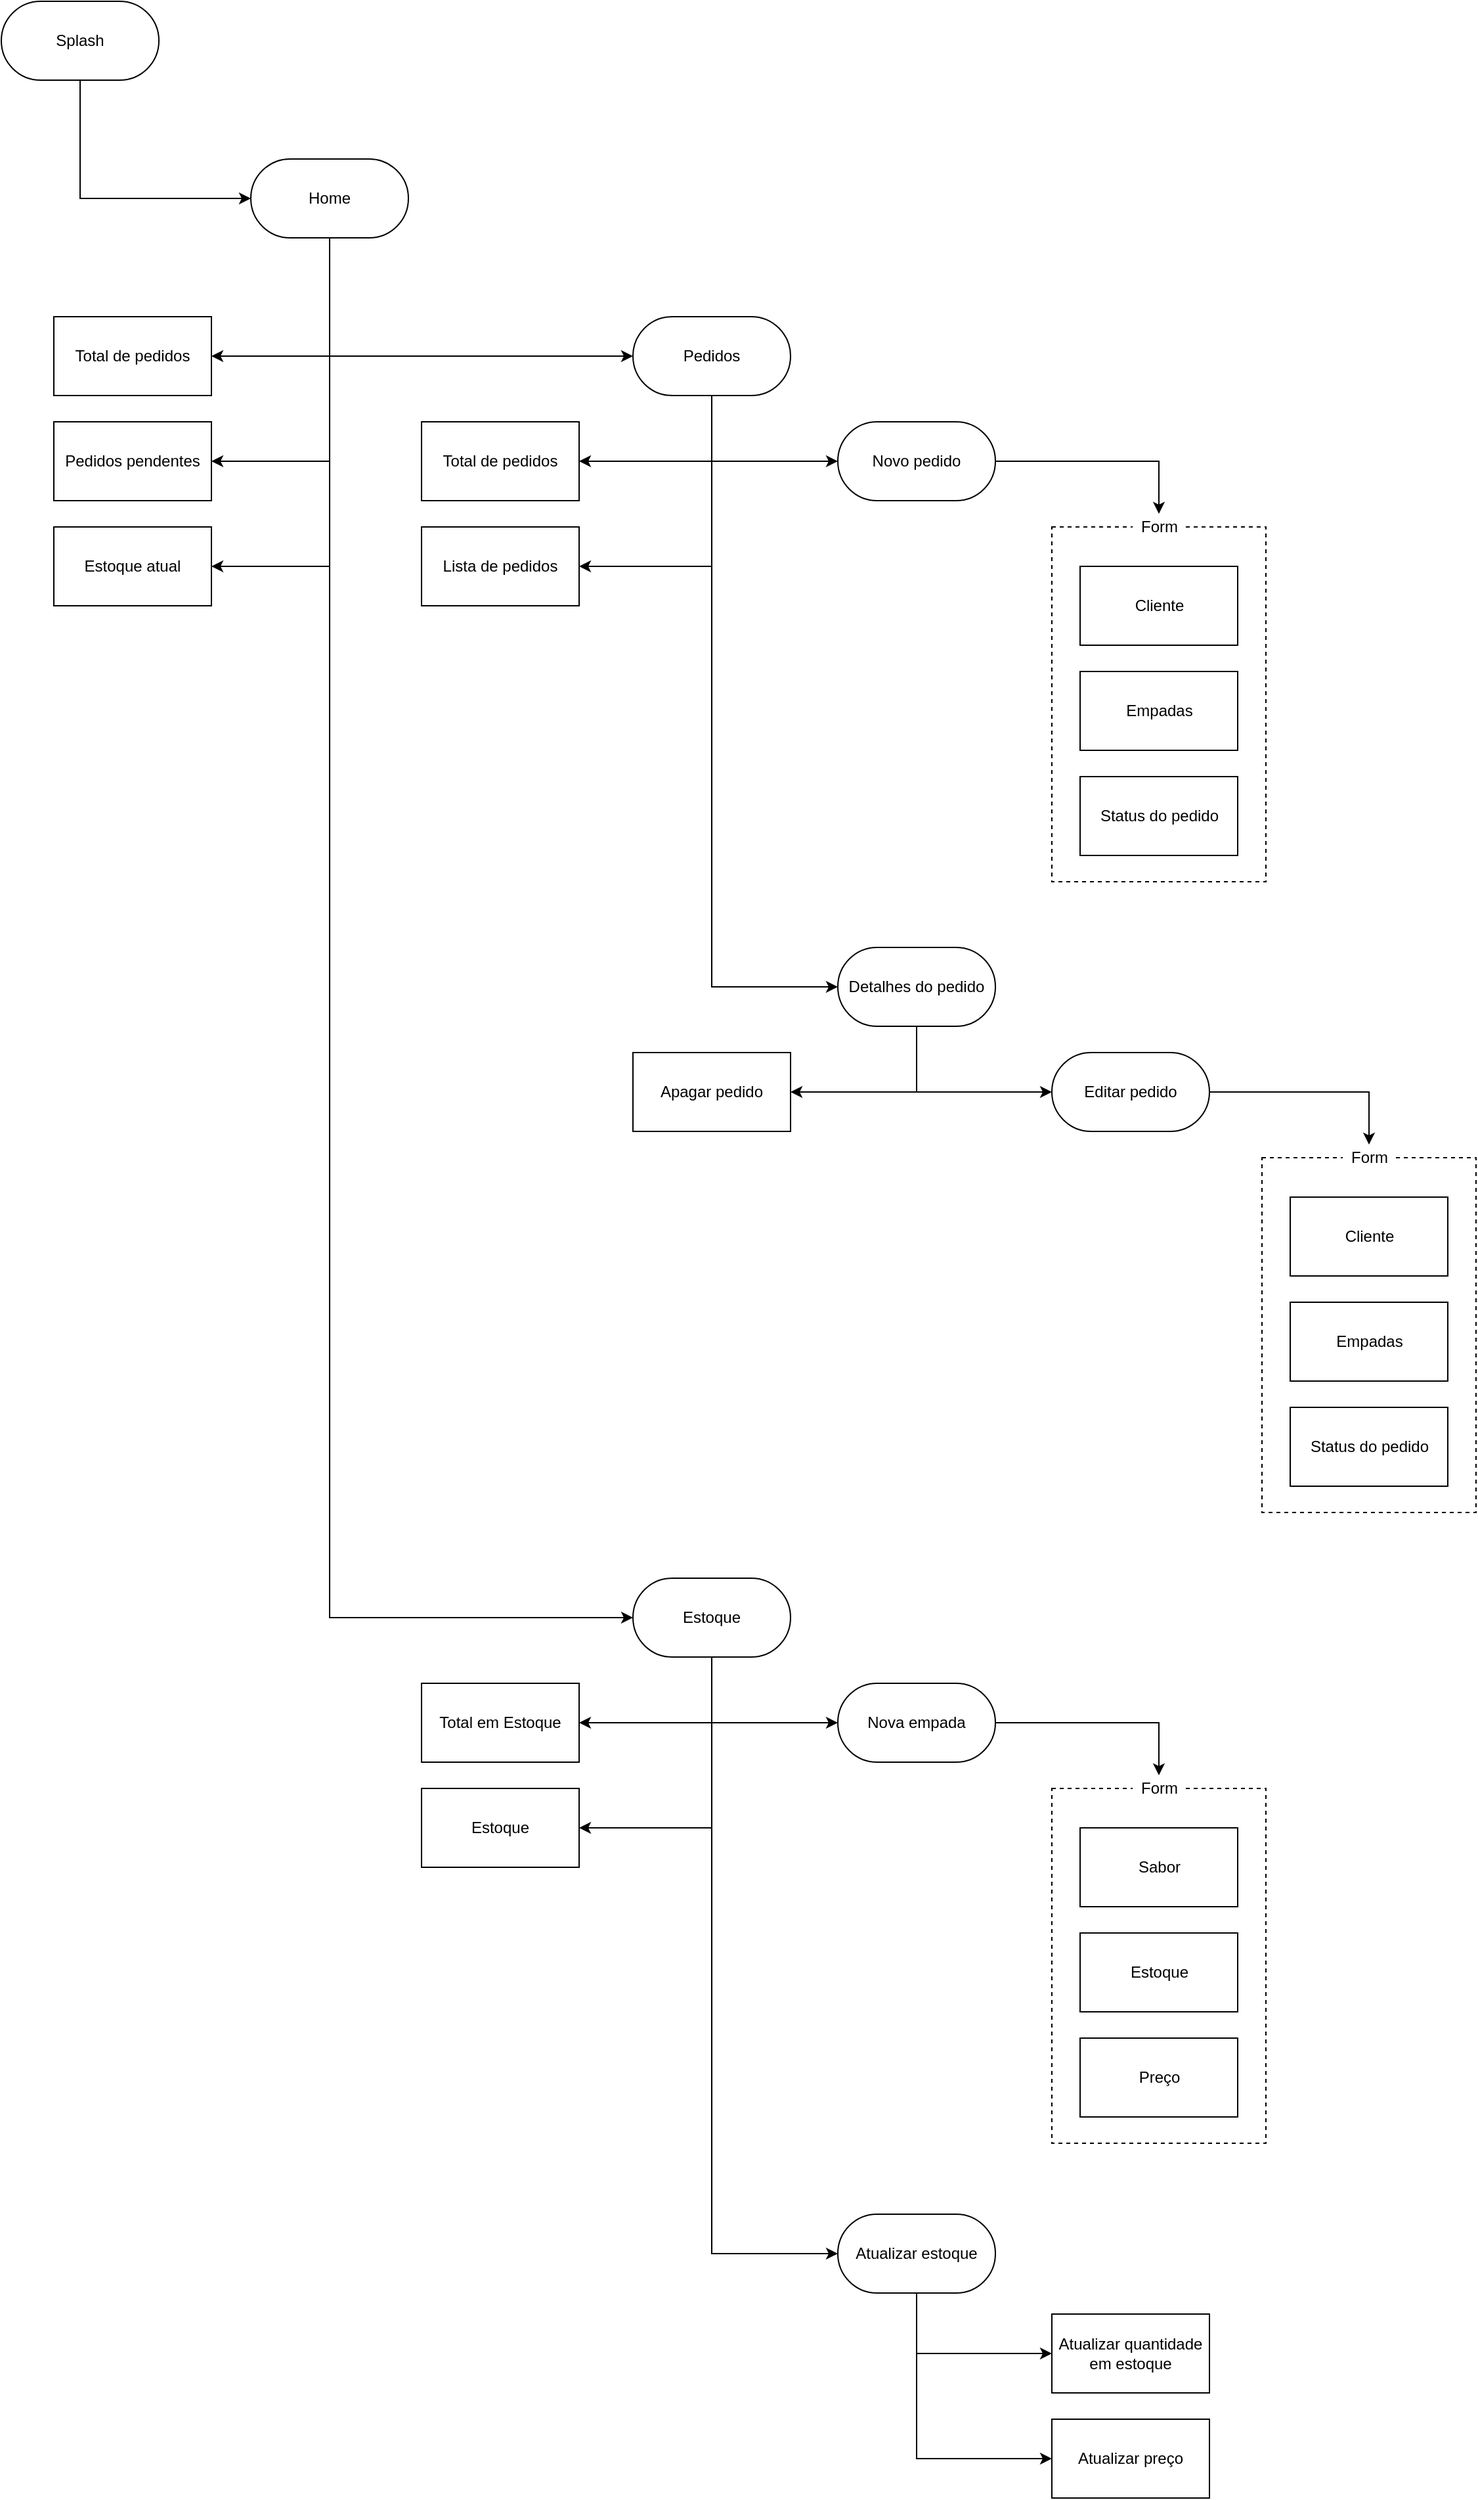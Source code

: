 <mxfile version="14.0.1" type="device"><diagram id="so1IybfpCPnAS40aMz28" name="Arquitetura_App"><mxGraphModel dx="4063" dy="2177" grid="1" gridSize="10" guides="1" tooltips="1" connect="1" arrows="1" fold="1" page="1" pageScale="1" pageWidth="827" pageHeight="1169" math="0" shadow="0"><root><mxCell id="0"/><mxCell id="1" parent="0"/><mxCell id="K0-hGk7lmoR5YiIHZcIj-31" value="" style="rounded=0;whiteSpace=wrap;html=1;dashed=1;fillColor=none;" vertex="1" parent="1"><mxGeometry x="840" y="440" width="163" height="270" as="geometry"/></mxCell><mxCell id="K0-hGk7lmoR5YiIHZcIj-10" style="edgeStyle=orthogonalEdgeStyle;rounded=0;orthogonalLoop=1;jettySize=auto;html=1;entryX=0;entryY=0.5;entryDx=0;entryDy=0;" edge="1" parent="1" source="K0-hGk7lmoR5YiIHZcIj-1" target="K0-hGk7lmoR5YiIHZcIj-2"><mxGeometry relative="1" as="geometry"><Array as="points"><mxPoint x="100" y="190"/></Array></mxGeometry></mxCell><mxCell id="K0-hGk7lmoR5YiIHZcIj-1" value="Splash" style="rounded=1;whiteSpace=wrap;html=1;arcSize=50;" vertex="1" parent="1"><mxGeometry x="40" y="40" width="120" height="60" as="geometry"/></mxCell><mxCell id="K0-hGk7lmoR5YiIHZcIj-16" style="edgeStyle=orthogonalEdgeStyle;rounded=0;orthogonalLoop=1;jettySize=auto;html=1;entryX=0;entryY=0.5;entryDx=0;entryDy=0;" edge="1" parent="1" source="K0-hGk7lmoR5YiIHZcIj-2" target="K0-hGk7lmoR5YiIHZcIj-3"><mxGeometry relative="1" as="geometry"><Array as="points"><mxPoint x="290" y="310"/></Array></mxGeometry></mxCell><mxCell id="K0-hGk7lmoR5YiIHZcIj-18" style="edgeStyle=orthogonalEdgeStyle;rounded=0;orthogonalLoop=1;jettySize=auto;html=1;entryX=1;entryY=0.5;entryDx=0;entryDy=0;" edge="1" parent="1" source="K0-hGk7lmoR5YiIHZcIj-2" target="K0-hGk7lmoR5YiIHZcIj-15"><mxGeometry relative="1" as="geometry"><Array as="points"><mxPoint x="290" y="310"/></Array></mxGeometry></mxCell><mxCell id="K0-hGk7lmoR5YiIHZcIj-20" style="edgeStyle=orthogonalEdgeStyle;rounded=0;orthogonalLoop=1;jettySize=auto;html=1;entryX=1;entryY=0.5;entryDx=0;entryDy=0;" edge="1" parent="1" source="K0-hGk7lmoR5YiIHZcIj-2" target="K0-hGk7lmoR5YiIHZcIj-19"><mxGeometry relative="1" as="geometry"><Array as="points"><mxPoint x="290" y="390"/></Array></mxGeometry></mxCell><mxCell id="K0-hGk7lmoR5YiIHZcIj-23" style="edgeStyle=orthogonalEdgeStyle;rounded=0;orthogonalLoop=1;jettySize=auto;html=1;entryX=1;entryY=0.5;entryDx=0;entryDy=0;" edge="1" parent="1" source="K0-hGk7lmoR5YiIHZcIj-2" target="K0-hGk7lmoR5YiIHZcIj-22"><mxGeometry relative="1" as="geometry"><Array as="points"><mxPoint x="290" y="470"/></Array></mxGeometry></mxCell><mxCell id="K0-hGk7lmoR5YiIHZcIj-47" style="edgeStyle=orthogonalEdgeStyle;rounded=0;orthogonalLoop=1;jettySize=auto;html=1;entryX=0;entryY=0.5;entryDx=0;entryDy=0;" edge="1" parent="1" source="K0-hGk7lmoR5YiIHZcIj-2" target="K0-hGk7lmoR5YiIHZcIj-7"><mxGeometry relative="1" as="geometry"><Array as="points"><mxPoint x="290" y="1270"/></Array></mxGeometry></mxCell><mxCell id="K0-hGk7lmoR5YiIHZcIj-2" value="Home" style="rounded=1;whiteSpace=wrap;html=1;arcSize=50;" vertex="1" parent="1"><mxGeometry x="230" y="160" width="120" height="60" as="geometry"/></mxCell><mxCell id="K0-hGk7lmoR5YiIHZcIj-12" style="edgeStyle=orthogonalEdgeStyle;rounded=0;orthogonalLoop=1;jettySize=auto;html=1;entryX=0;entryY=0.5;entryDx=0;entryDy=0;" edge="1" parent="1" source="K0-hGk7lmoR5YiIHZcIj-3" target="K0-hGk7lmoR5YiIHZcIj-4"><mxGeometry relative="1" as="geometry"><Array as="points"><mxPoint x="581" y="390"/></Array></mxGeometry></mxCell><mxCell id="K0-hGk7lmoR5YiIHZcIj-13" style="edgeStyle=orthogonalEdgeStyle;rounded=0;orthogonalLoop=1;jettySize=auto;html=1;entryX=0;entryY=0.5;entryDx=0;entryDy=0;" edge="1" parent="1" source="K0-hGk7lmoR5YiIHZcIj-3" target="K0-hGk7lmoR5YiIHZcIj-5"><mxGeometry relative="1" as="geometry"><Array as="points"><mxPoint x="581" y="790"/></Array></mxGeometry></mxCell><mxCell id="K0-hGk7lmoR5YiIHZcIj-25" style="edgeStyle=orthogonalEdgeStyle;rounded=0;orthogonalLoop=1;jettySize=auto;html=1;entryX=1;entryY=0.5;entryDx=0;entryDy=0;" edge="1" parent="1" source="K0-hGk7lmoR5YiIHZcIj-3" target="K0-hGk7lmoR5YiIHZcIj-24"><mxGeometry relative="1" as="geometry"><Array as="points"><mxPoint x="581" y="390"/></Array></mxGeometry></mxCell><mxCell id="K0-hGk7lmoR5YiIHZcIj-27" style="edgeStyle=orthogonalEdgeStyle;rounded=0;orthogonalLoop=1;jettySize=auto;html=1;entryX=1;entryY=0.5;entryDx=0;entryDy=0;" edge="1" parent="1" source="K0-hGk7lmoR5YiIHZcIj-3" target="K0-hGk7lmoR5YiIHZcIj-26"><mxGeometry relative="1" as="geometry"><Array as="points"><mxPoint x="581" y="470"/></Array></mxGeometry></mxCell><mxCell id="K0-hGk7lmoR5YiIHZcIj-3" value="Pedidos" style="rounded=1;whiteSpace=wrap;html=1;arcSize=50;" vertex="1" parent="1"><mxGeometry x="521" y="280" width="120" height="60" as="geometry"/></mxCell><mxCell id="K0-hGk7lmoR5YiIHZcIj-33" style="edgeStyle=orthogonalEdgeStyle;rounded=0;orthogonalLoop=1;jettySize=auto;html=1;" edge="1" parent="1" source="K0-hGk7lmoR5YiIHZcIj-4" target="K0-hGk7lmoR5YiIHZcIj-32"><mxGeometry relative="1" as="geometry"/></mxCell><mxCell id="K0-hGk7lmoR5YiIHZcIj-4" value="Novo pedido" style="rounded=1;whiteSpace=wrap;html=1;arcSize=50;" vertex="1" parent="1"><mxGeometry x="677" y="360" width="120" height="60" as="geometry"/></mxCell><mxCell id="K0-hGk7lmoR5YiIHZcIj-37" style="edgeStyle=orthogonalEdgeStyle;rounded=0;orthogonalLoop=1;jettySize=auto;html=1;entryX=0;entryY=0.5;entryDx=0;entryDy=0;" edge="1" parent="1" source="K0-hGk7lmoR5YiIHZcIj-5" target="K0-hGk7lmoR5YiIHZcIj-35"><mxGeometry relative="1" as="geometry"><Array as="points"><mxPoint x="737" y="870"/></Array></mxGeometry></mxCell><mxCell id="K0-hGk7lmoR5YiIHZcIj-40" style="edgeStyle=orthogonalEdgeStyle;rounded=0;orthogonalLoop=1;jettySize=auto;html=1;entryX=1;entryY=0.5;entryDx=0;entryDy=0;" edge="1" parent="1" source="K0-hGk7lmoR5YiIHZcIj-5" target="K0-hGk7lmoR5YiIHZcIj-34"><mxGeometry relative="1" as="geometry"><Array as="points"><mxPoint x="737" y="870"/></Array></mxGeometry></mxCell><mxCell id="K0-hGk7lmoR5YiIHZcIj-5" value="Detalhes do pedido" style="rounded=1;whiteSpace=wrap;html=1;arcSize=50;" vertex="1" parent="1"><mxGeometry x="677" y="760" width="120" height="60" as="geometry"/></mxCell><mxCell id="K0-hGk7lmoR5YiIHZcIj-50" style="edgeStyle=orthogonalEdgeStyle;rounded=0;orthogonalLoop=1;jettySize=auto;html=1;entryX=1;entryY=0.5;entryDx=0;entryDy=0;" edge="1" parent="1" source="K0-hGk7lmoR5YiIHZcIj-7" target="K0-hGk7lmoR5YiIHZcIj-48"><mxGeometry relative="1" as="geometry"><Array as="points"><mxPoint x="581" y="1350"/></Array></mxGeometry></mxCell><mxCell id="K0-hGk7lmoR5YiIHZcIj-51" style="edgeStyle=orthogonalEdgeStyle;rounded=0;orthogonalLoop=1;jettySize=auto;html=1;entryX=1;entryY=0.5;entryDx=0;entryDy=0;" edge="1" parent="1" source="K0-hGk7lmoR5YiIHZcIj-7" target="K0-hGk7lmoR5YiIHZcIj-49"><mxGeometry relative="1" as="geometry"><Array as="points"><mxPoint x="581" y="1430"/></Array></mxGeometry></mxCell><mxCell id="K0-hGk7lmoR5YiIHZcIj-52" style="edgeStyle=orthogonalEdgeStyle;rounded=0;orthogonalLoop=1;jettySize=auto;html=1;entryX=0;entryY=0.5;entryDx=0;entryDy=0;" edge="1" parent="1" source="K0-hGk7lmoR5YiIHZcIj-7" target="K0-hGk7lmoR5YiIHZcIj-9"><mxGeometry relative="1" as="geometry"><Array as="points"><mxPoint x="581" y="1350"/></Array></mxGeometry></mxCell><mxCell id="K0-hGk7lmoR5YiIHZcIj-59" style="edgeStyle=orthogonalEdgeStyle;rounded=0;orthogonalLoop=1;jettySize=auto;html=1;entryX=0;entryY=0.5;entryDx=0;entryDy=0;" edge="1" parent="1" source="K0-hGk7lmoR5YiIHZcIj-7" target="K0-hGk7lmoR5YiIHZcIj-8"><mxGeometry relative="1" as="geometry"><Array as="points"><mxPoint x="581" y="1754"/></Array></mxGeometry></mxCell><mxCell id="K0-hGk7lmoR5YiIHZcIj-7" value="Estoque" style="rounded=1;whiteSpace=wrap;html=1;arcSize=50;" vertex="1" parent="1"><mxGeometry x="521" y="1240" width="120" height="60" as="geometry"/></mxCell><mxCell id="K0-hGk7lmoR5YiIHZcIj-62" style="edgeStyle=orthogonalEdgeStyle;rounded=0;orthogonalLoop=1;jettySize=auto;html=1;entryX=0;entryY=0.5;entryDx=0;entryDy=0;" edge="1" parent="1" source="K0-hGk7lmoR5YiIHZcIj-8" target="K0-hGk7lmoR5YiIHZcIj-60"><mxGeometry relative="1" as="geometry"><Array as="points"><mxPoint x="737" y="1830"/></Array></mxGeometry></mxCell><mxCell id="K0-hGk7lmoR5YiIHZcIj-63" style="edgeStyle=orthogonalEdgeStyle;rounded=0;orthogonalLoop=1;jettySize=auto;html=1;entryX=0;entryY=0.5;entryDx=0;entryDy=0;" edge="1" parent="1" source="K0-hGk7lmoR5YiIHZcIj-8" target="K0-hGk7lmoR5YiIHZcIj-61"><mxGeometry relative="1" as="geometry"><Array as="points"><mxPoint x="737" y="1910"/></Array></mxGeometry></mxCell><mxCell id="K0-hGk7lmoR5YiIHZcIj-8" value="Atualizar estoque" style="rounded=1;whiteSpace=wrap;html=1;arcSize=50;" vertex="1" parent="1"><mxGeometry x="677" y="1724" width="120" height="60" as="geometry"/></mxCell><mxCell id="K0-hGk7lmoR5YiIHZcIj-58" style="edgeStyle=orthogonalEdgeStyle;rounded=0;orthogonalLoop=1;jettySize=auto;html=1;entryX=0.5;entryY=0;entryDx=0;entryDy=0;" edge="1" parent="1" source="K0-hGk7lmoR5YiIHZcIj-9" target="K0-hGk7lmoR5YiIHZcIj-57"><mxGeometry relative="1" as="geometry"/></mxCell><mxCell id="K0-hGk7lmoR5YiIHZcIj-9" value="Nova empada" style="rounded=1;whiteSpace=wrap;html=1;arcSize=50;" vertex="1" parent="1"><mxGeometry x="677" y="1320" width="120" height="60" as="geometry"/></mxCell><mxCell id="K0-hGk7lmoR5YiIHZcIj-15" value="Total de pedidos" style="rounded=0;whiteSpace=wrap;html=1;" vertex="1" parent="1"><mxGeometry x="80" y="280" width="120" height="60" as="geometry"/></mxCell><mxCell id="K0-hGk7lmoR5YiIHZcIj-19" value="Pedidos pendentes" style="rounded=0;whiteSpace=wrap;html=1;" vertex="1" parent="1"><mxGeometry x="80" y="360" width="120" height="60" as="geometry"/></mxCell><mxCell id="K0-hGk7lmoR5YiIHZcIj-22" value="Estoque atual" style="rounded=0;whiteSpace=wrap;html=1;" vertex="1" parent="1"><mxGeometry x="80" y="440" width="120" height="60" as="geometry"/></mxCell><mxCell id="K0-hGk7lmoR5YiIHZcIj-24" value="Total de pedidos" style="rounded=0;whiteSpace=wrap;html=1;" vertex="1" parent="1"><mxGeometry x="360" y="360" width="120" height="60" as="geometry"/></mxCell><mxCell id="K0-hGk7lmoR5YiIHZcIj-26" value="Lista de pedidos" style="rounded=0;whiteSpace=wrap;html=1;" vertex="1" parent="1"><mxGeometry x="360" y="440" width="120" height="60" as="geometry"/></mxCell><mxCell id="K0-hGk7lmoR5YiIHZcIj-28" value="Cliente" style="rounded=0;whiteSpace=wrap;html=1;" vertex="1" parent="1"><mxGeometry x="861.5" y="470" width="120" height="60" as="geometry"/></mxCell><mxCell id="K0-hGk7lmoR5YiIHZcIj-29" value="Empadas" style="rounded=0;whiteSpace=wrap;html=1;" vertex="1" parent="1"><mxGeometry x="861.5" y="550" width="120" height="60" as="geometry"/></mxCell><mxCell id="K0-hGk7lmoR5YiIHZcIj-30" value="Status do pedido" style="rounded=0;whiteSpace=wrap;html=1;" vertex="1" parent="1"><mxGeometry x="861.5" y="630" width="120" height="60" as="geometry"/></mxCell><mxCell id="K0-hGk7lmoR5YiIHZcIj-32" value="Form" style="text;html=1;strokeColor=none;align=center;verticalAlign=middle;whiteSpace=wrap;rounded=0;dashed=1;fillColor=#ffffff;" vertex="1" parent="1"><mxGeometry x="901.5" y="430" width="40" height="20" as="geometry"/></mxCell><mxCell id="K0-hGk7lmoR5YiIHZcIj-34" value="Apagar pedido" style="rounded=0;whiteSpace=wrap;html=1;" vertex="1" parent="1"><mxGeometry x="521" y="840" width="120" height="60" as="geometry"/></mxCell><mxCell id="K0-hGk7lmoR5YiIHZcIj-46" style="edgeStyle=orthogonalEdgeStyle;rounded=0;orthogonalLoop=1;jettySize=auto;html=1;entryX=0.5;entryY=0;entryDx=0;entryDy=0;" edge="1" parent="1" source="K0-hGk7lmoR5YiIHZcIj-35" target="K0-hGk7lmoR5YiIHZcIj-45"><mxGeometry relative="1" as="geometry"/></mxCell><mxCell id="K0-hGk7lmoR5YiIHZcIj-35" value="Editar pedido" style="rounded=1;whiteSpace=wrap;html=1;arcSize=50;" vertex="1" parent="1"><mxGeometry x="840" y="840" width="120" height="60" as="geometry"/></mxCell><mxCell id="K0-hGk7lmoR5YiIHZcIj-41" value="" style="rounded=0;whiteSpace=wrap;html=1;dashed=1;fillColor=none;" vertex="1" parent="1"><mxGeometry x="1000" y="920" width="163" height="270" as="geometry"/></mxCell><mxCell id="K0-hGk7lmoR5YiIHZcIj-42" value="Cliente" style="rounded=0;whiteSpace=wrap;html=1;" vertex="1" parent="1"><mxGeometry x="1021.5" y="950" width="120" height="60" as="geometry"/></mxCell><mxCell id="K0-hGk7lmoR5YiIHZcIj-43" value="Empadas" style="rounded=0;whiteSpace=wrap;html=1;" vertex="1" parent="1"><mxGeometry x="1021.5" y="1030" width="120" height="60" as="geometry"/></mxCell><mxCell id="K0-hGk7lmoR5YiIHZcIj-44" value="Status do pedido" style="rounded=0;whiteSpace=wrap;html=1;" vertex="1" parent="1"><mxGeometry x="1021.5" y="1110" width="120" height="60" as="geometry"/></mxCell><mxCell id="K0-hGk7lmoR5YiIHZcIj-45" value="Form" style="text;html=1;strokeColor=none;align=center;verticalAlign=middle;whiteSpace=wrap;rounded=0;dashed=1;fillColor=#ffffff;" vertex="1" parent="1"><mxGeometry x="1061.5" y="910" width="40" height="20" as="geometry"/></mxCell><mxCell id="K0-hGk7lmoR5YiIHZcIj-48" value="Total em Estoque" style="rounded=0;whiteSpace=wrap;html=1;" vertex="1" parent="1"><mxGeometry x="360" y="1320" width="120" height="60" as="geometry"/></mxCell><mxCell id="K0-hGk7lmoR5YiIHZcIj-49" value="Estoque" style="rounded=0;whiteSpace=wrap;html=1;" vertex="1" parent="1"><mxGeometry x="360" y="1400" width="120" height="60" as="geometry"/></mxCell><mxCell id="K0-hGk7lmoR5YiIHZcIj-53" value="" style="rounded=0;whiteSpace=wrap;html=1;dashed=1;fillColor=none;" vertex="1" parent="1"><mxGeometry x="840" y="1400" width="163" height="270" as="geometry"/></mxCell><mxCell id="K0-hGk7lmoR5YiIHZcIj-54" value="Sabor" style="rounded=0;whiteSpace=wrap;html=1;" vertex="1" parent="1"><mxGeometry x="861.5" y="1430" width="120" height="60" as="geometry"/></mxCell><mxCell id="K0-hGk7lmoR5YiIHZcIj-55" value="Estoque" style="rounded=0;whiteSpace=wrap;html=1;" vertex="1" parent="1"><mxGeometry x="861.5" y="1510" width="120" height="60" as="geometry"/></mxCell><mxCell id="K0-hGk7lmoR5YiIHZcIj-56" value="Preço" style="rounded=0;whiteSpace=wrap;html=1;" vertex="1" parent="1"><mxGeometry x="861.5" y="1590" width="120" height="60" as="geometry"/></mxCell><mxCell id="K0-hGk7lmoR5YiIHZcIj-57" value="Form" style="text;html=1;strokeColor=none;align=center;verticalAlign=middle;whiteSpace=wrap;rounded=0;dashed=1;fillColor=#ffffff;" vertex="1" parent="1"><mxGeometry x="901.5" y="1390" width="40" height="20" as="geometry"/></mxCell><mxCell id="K0-hGk7lmoR5YiIHZcIj-60" value="Atualizar quantidade em estoque&lt;span style=&quot;color: rgba(0 , 0 , 0 , 0) ; font-family: monospace ; font-size: 0px&quot;&gt;%3CmxGraphModel%3E%3Croot%3E%3CmxCell%20id%3D%220%22%2F%3E%3CmxCell%20id%3D%221%22%20parent%3D%220%22%2F%3E%3CmxCell%20id%3D%222%22%20value%3D%22Total%20em%20Estoque%22%20style%3D%22rounded%3D0%3BwhiteSpace%3Dwrap%3Bhtml%3D1%3B%22%20vertex%3D%221%22%20parent%3D%221%22%3E%3CmxGeometry%20x%3D%22360%22%20y%3D%221320%22%20width%3D%22120%22%20height%3D%2260%22%20as%3D%22geometry%22%2F%3E%3C%2FmxCell%3E%3C%2Froot%3E%3C%2FmxGraphModel%3E&lt;/span&gt;" style="rounded=0;whiteSpace=wrap;html=1;" vertex="1" parent="1"><mxGeometry x="840" y="1800" width="120" height="60" as="geometry"/></mxCell><mxCell id="K0-hGk7lmoR5YiIHZcIj-61" value="Atualizar preço&lt;span style=&quot;color: rgba(0 , 0 , 0 , 0) ; font-family: monospace ; font-size: 0px&quot;&gt;%3CmxGraphModel%3E%3Croot%3E%3CmxCell%20id%3D%220%22%2F%3E%3CmxCell%20id%3D%221%22%20parent%3D%220%22%2F%3E%3CmxCell%20id%3D%222%22%20value%3D%22Total%20em%20Estoque%22%20style%3D%22rounded%3D0%3BwhiteSpace%3Dwrap%3Bhtml%3D1%3B%22%20vertex%3D%221%22%20parent%3D%221%22%3E%3CmxGeometry%20x%3D%22360%22%20y%3D%221320%22%20width%3D%22120%22%20height%3D%2260%22%20as%3D%22geometry%22%2F%3E%3C%2FmxCell%3E%3C%2Froot%3E%3C%2FmxGraphModel%3E&lt;/span&gt;" style="rounded=0;whiteSpace=wrap;html=1;" vertex="1" parent="1"><mxGeometry x="840" y="1880" width="120" height="60" as="geometry"/></mxCell></root></mxGraphModel></diagram></mxfile>